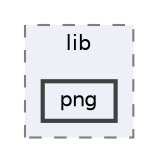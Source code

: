 digraph "/home/ssergiu/projects/cub3d/external/MLX42/build/CMakeFiles/mlx42.dir/lib/png"
{
 // INTERACTIVE_SVG=YES
 // LATEX_PDF_SIZE
  bgcolor="transparent";
  edge [fontname=Helvetica,fontsize=10,labelfontname=Helvetica,labelfontsize=10];
  node [fontname=Helvetica,fontsize=10,shape=box,height=0.2,width=0.4];
  compound=true
  subgraph clusterdir_9a93e975539534cbe081184baf941be3 {
    graph [ bgcolor="#edf0f7", pencolor="grey50", label="lib", fontname=Helvetica,fontsize=10 style="filled,dashed", URL="dir_9a93e975539534cbe081184baf941be3.html",tooltip=""]
  dir_fdceb6716eb62b1ef6368f748b552faf [label="png", fillcolor="#edf0f7", color="grey25", style="filled,bold", URL="dir_fdceb6716eb62b1ef6368f748b552faf.html",tooltip=""];
  }
}
